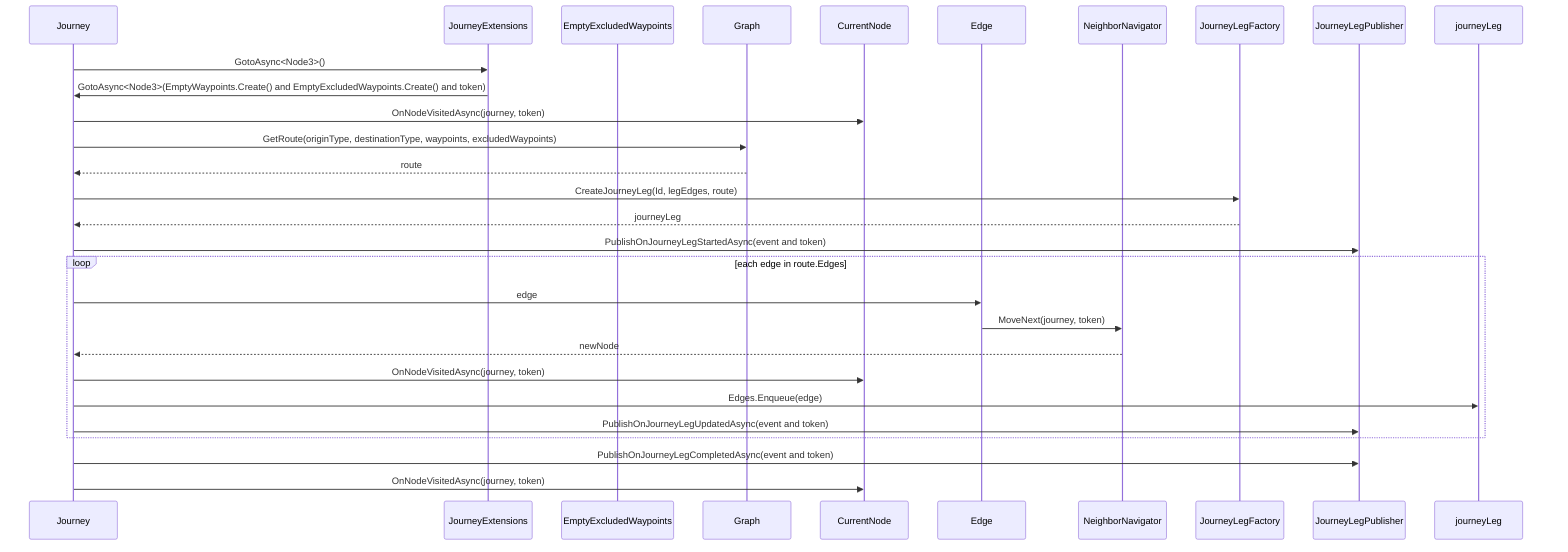 sequenceDiagram
    participant Journey            as Journey
    participant Ext                as JourneyExtensions
    participant EmptyExcl          as EmptyExcludedWaypoints
    participant Graph              as Graph
    participant CurrentNode        as CurrentNode
    participant Edge               as Edge
    participant NeighborNavigator  as NeighborNavigator
    participant JourneyLegFactory  as JourneyLegFactory
    participant JourneyLegPublisher as JourneyLegPublisher

    %% ---- 1. Extension entry ------------------------------------
    Journey->>Ext: GotoAsync<Node3>()  
    Ext->>Journey: GotoAsync<Node3>(EmptyWaypoints.Create() and EmptyExcludedWaypoints.Create() and token)

    %% ---- 3. Visit starting node --------------------------------
    Journey->>CurrentNode: OnNodeVisitedAsync(journey, token)

    %% ---- 4. Resolve route ---------------------------------------
    Journey->>Graph: GetRoute(originType, destinationType, waypoints, excludedWaypoints)
    Graph-->>Journey: route

    %% ---- 5. Create journey leg ----------------------------------
    Journey->>JourneyLegFactory: CreateJourneyLeg(Id, legEdges, route)
    JourneyLegFactory-->>Journey: journeyLeg

    %% ---- 6. Publish leg started --------------------------------
    Journey->>JourneyLegPublisher: PublishOnJourneyLegStartedAsync(event and token)

    %% ---- 7. Navigate through the edges --------------------------
    loop each edge in route.Edges
        Journey->>Edge: edge
        Edge->>NeighborNavigator: MoveNext(journey, token)
        NeighborNavigator-->>Journey: newNode
        Journey->>CurrentNode: OnNodeVisitedAsync(journey, token)
        Journey->>journeyLeg: Edges.Enqueue(edge)
        Journey->>JourneyLegPublisher: PublishOnJourneyLegUpdatedAsync(event and token)
    end

    %% ---- 8. Finish the leg --------------------------------------
    Journey->>JourneyLegPublisher: PublishOnJourneyLegCompletedAsync(event and token)

    %% ---- 9. Final node visit ------------------------------------
    Journey->>CurrentNode: OnNodeVisitedAsync(journey, token)